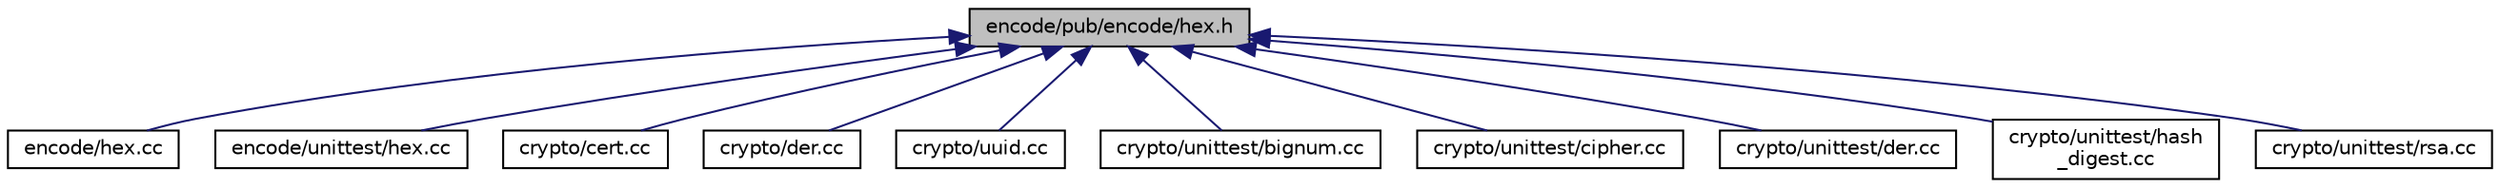 digraph "encode/pub/encode/hex.h"
{
 // LATEX_PDF_SIZE
  edge [fontname="Helvetica",fontsize="10",labelfontname="Helvetica",labelfontsize="10"];
  node [fontname="Helvetica",fontsize="10",shape=record];
  Node1 [label="encode/pub/encode/hex.h",height=0.2,width=0.4,color="black", fillcolor="grey75", style="filled", fontcolor="black",tooltip="Binary to hex string converter."];
  Node1 -> Node2 [dir="back",color="midnightblue",fontsize="10",style="solid",fontname="Helvetica"];
  Node2 [label="encode/hex.cc",height=0.2,width=0.4,color="black", fillcolor="white", style="filled",URL="$df/dcb/hex_8cc_source.html",tooltip=" "];
  Node1 -> Node3 [dir="back",color="midnightblue",fontsize="10",style="solid",fontname="Helvetica"];
  Node3 [label="encode/unittest/hex.cc",height=0.2,width=0.4,color="black", fillcolor="white", style="filled",URL="$d8/d61/unittest_2hex_8cc.html",tooltip="Tests for Binary to hex string converter."];
  Node1 -> Node4 [dir="back",color="midnightblue",fontsize="10",style="solid",fontname="Helvetica"];
  Node4 [label="crypto/cert.cc",height=0.2,width=0.4,color="black", fillcolor="white", style="filled",URL="$d6/d29/cert_8cc_source.html",tooltip=" "];
  Node1 -> Node5 [dir="back",color="midnightblue",fontsize="10",style="solid",fontname="Helvetica"];
  Node5 [label="crypto/der.cc",height=0.2,width=0.4,color="black", fillcolor="white", style="filled",URL="$d8/d22/der_8cc_source.html",tooltip=" "];
  Node1 -> Node6 [dir="back",color="midnightblue",fontsize="10",style="solid",fontname="Helvetica"];
  Node6 [label="crypto/uuid.cc",height=0.2,width=0.4,color="black", fillcolor="white", style="filled",URL="$d5/d03/uuid_8cc_source.html",tooltip=" "];
  Node1 -> Node7 [dir="back",color="midnightblue",fontsize="10",style="solid",fontname="Helvetica"];
  Node7 [label="crypto/unittest/bignum.cc",height=0.2,width=0.4,color="black", fillcolor="white", style="filled",URL="$d2/d6b/bignum_8cc.html",tooltip="Tests for Big number arithmetic."];
  Node1 -> Node8 [dir="back",color="midnightblue",fontsize="10",style="solid",fontname="Helvetica"];
  Node8 [label="crypto/unittest/cipher.cc",height=0.2,width=0.4,color="black", fillcolor="white", style="filled",URL="$dd/d26/cipher_8cc.html",tooltip="Test file for Symmetric block ciphers."];
  Node1 -> Node9 [dir="back",color="midnightblue",fontsize="10",style="solid",fontname="Helvetica"];
  Node9 [label="crypto/unittest/der.cc",height=0.2,width=0.4,color="black", fillcolor="white", style="filled",URL="$d4/d0c/unittest_2der_8cc.html",tooltip="Test file for Distinguished encoding rules (DER)."];
  Node1 -> Node10 [dir="back",color="midnightblue",fontsize="10",style="solid",fontname="Helvetica"];
  Node10 [label="crypto/unittest/hash\l_digest.cc",height=0.2,width=0.4,color="black", fillcolor="white", style="filled",URL="$dd/d08/hash__digest_8cc.html",tooltip="Test file for One-way hashing and message digests."];
  Node1 -> Node11 [dir="back",color="midnightblue",fontsize="10",style="solid",fontname="Helvetica"];
  Node11 [label="crypto/unittest/rsa.cc",height=0.2,width=0.4,color="black", fillcolor="white", style="filled",URL="$d3/de6/rsa_8cc.html",tooltip="Test file for RSA public key cryptography."];
}
